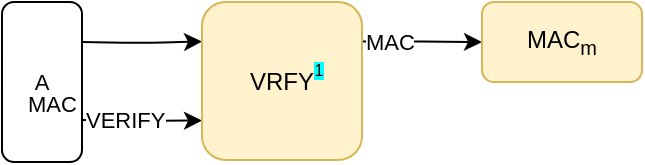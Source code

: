 <mxfile version="12.7.4" type="device"><diagram id="xJSIGuNxlJO1YPHD9Vcm" name="Page-1"><mxGraphModel dx="596" dy="427" grid="1" gridSize="10" guides="1" tooltips="1" connect="1" arrows="1" fold="1" page="1" pageScale="1" pageWidth="1654" pageHeight="1169" math="0" shadow="0"><root><mxCell id="0"/><mxCell id="1" parent="0"/><mxCell id="zPIuAUTArbj21rFynpwa-102" value="&lt;font color=&quot;#000000&quot;&gt;A&lt;/font&gt;" style="rounded=1;whiteSpace=wrap;html=1;labelBackgroundColor=none;fontSize=11;fontColor=#3333FF;" parent="1" vertex="1"><mxGeometry x="60" y="160" width="40" height="80" as="geometry"/></mxCell><mxCell id="zPIuAUTArbj21rFynpwa-110" value="&lt;font color=&quot;#000000&quot;&gt;MAC&lt;/font&gt;" style="edgeStyle=orthogonalEdgeStyle;rounded=1;orthogonalLoop=1;jettySize=auto;html=1;entryX=0;entryY=0.25;entryDx=0;entryDy=0;strokeColor=#000000;fontSize=11;fontColor=#3333FF;align=left;" parent="1" target="4HKKvNOfzjFkndzJGPI1-1" edge="1"><mxGeometry x="0.003" y="30" relative="1" as="geometry"><mxPoint x="100" y="180" as="sourcePoint"/><mxPoint x="-30" y="30" as="offset"/></mxGeometry></mxCell><mxCell id="9tqEVaGSeBRih4xEl0-l-1" value="MAC" style="edgeStyle=orthogonalEdgeStyle;rounded=0;orthogonalLoop=1;jettySize=auto;html=1;exitX=1;exitY=0.25;exitDx=0;exitDy=0;entryX=0;entryY=0.5;entryDx=0;entryDy=0;align=left;" edge="1" parent="1" source="4HKKvNOfzjFkndzJGPI1-1" target="zPIuAUTArbj21rFynpwa-103"><mxGeometry x="0.003" y="-30" relative="1" as="geometry"><mxPoint x="-30" y="-30" as="offset"/></mxGeometry></mxCell><mxCell id="zPIuAUTArbj21rFynpwa-103" value="MAC&lt;sub&gt;m&lt;/sub&gt;" style="rounded=1;whiteSpace=wrap;html=1;fillColor=#fff2cc;strokeColor=#d6b656;" parent="1" vertex="1"><mxGeometry x="300" y="160" width="80" height="40" as="geometry"/></mxCell><mxCell id="4HKKvNOfzjFkndzJGPI1-4" value="VERIFY" style="edgeStyle=orthogonalEdgeStyle;rounded=1;orthogonalLoop=1;jettySize=auto;html=1;exitX=0;exitY=0.5;exitDx=0;exitDy=0;entryX=0;entryY=0.75;entryDx=0;entryDy=0;align=left;" parent="1" target="4HKKvNOfzjFkndzJGPI1-1" edge="1"><mxGeometry x="-1" relative="1" as="geometry"><mxPoint x="100" y="219" as="sourcePoint"/><mxPoint as="offset"/></mxGeometry></mxCell><mxCell id="4HKKvNOfzjFkndzJGPI1-1" value="VRFY" style="rounded=1;whiteSpace=wrap;html=1;fillColor=#fff2cc;strokeColor=#d6b656;" parent="1" vertex="1"><mxGeometry x="160" y="160" width="80" height="79" as="geometry"/></mxCell><mxCell id="4HKKvNOfzjFkndzJGPI1-2" value="&lt;span style=&quot;font-size: 8px ; background-color: rgb(0 , 255 , 255)&quot;&gt;1&lt;/span&gt;" style="text;html=1;align=center;verticalAlign=middle;resizable=0;points=[];;autosize=1;" parent="1" vertex="1"><mxGeometry x="208" y="183" width="20" height="20" as="geometry"/></mxCell></root></mxGraphModel></diagram></mxfile>